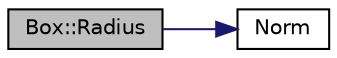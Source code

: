 digraph "Box::Radius"
{
 // LATEX_PDF_SIZE
  edge [fontname="Helvetica",fontsize="10",labelfontname="Helvetica",labelfontsize="10"];
  node [fontname="Helvetica",fontsize="10",shape=record];
  rankdir="LR";
  Node1 [label="Box::Radius",height=0.2,width=0.4,color="black", fillcolor="grey75", style="filled", fontcolor="black",tooltip="Returns the radius of the box, i.e. the length of the half diagonal of the box."];
  Node1 -> Node2 [color="midnightblue",fontsize="10",style="solid",fontname="Helvetica"];
  Node2 [label="Norm",height=0.2,width=0.4,color="black", fillcolor="white", style="filled",URL="$evector_8h.html#af90b4e3482e18ba87ba91dac37f85813",tooltip="Compute the Euclidean norm of a vector."];
}
